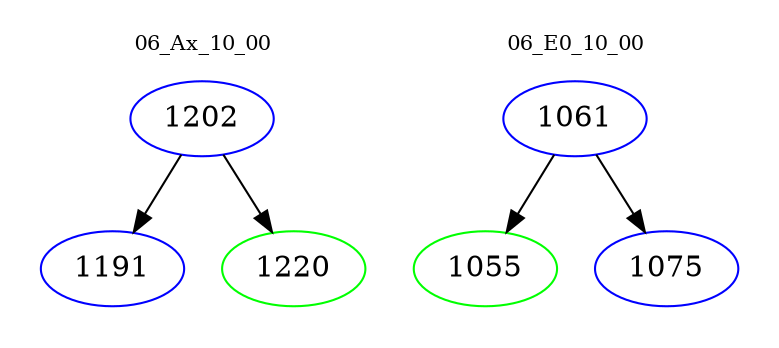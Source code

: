 digraph{
subgraph cluster_0 {
color = white
label = "06_Ax_10_00";
fontsize=10;
T0_1202 [label="1202", color="blue"]
T0_1202 -> T0_1191 [color="black"]
T0_1191 [label="1191", color="blue"]
T0_1202 -> T0_1220 [color="black"]
T0_1220 [label="1220", color="green"]
}
subgraph cluster_1 {
color = white
label = "06_E0_10_00";
fontsize=10;
T1_1061 [label="1061", color="blue"]
T1_1061 -> T1_1055 [color="black"]
T1_1055 [label="1055", color="green"]
T1_1061 -> T1_1075 [color="black"]
T1_1075 [label="1075", color="blue"]
}
}
